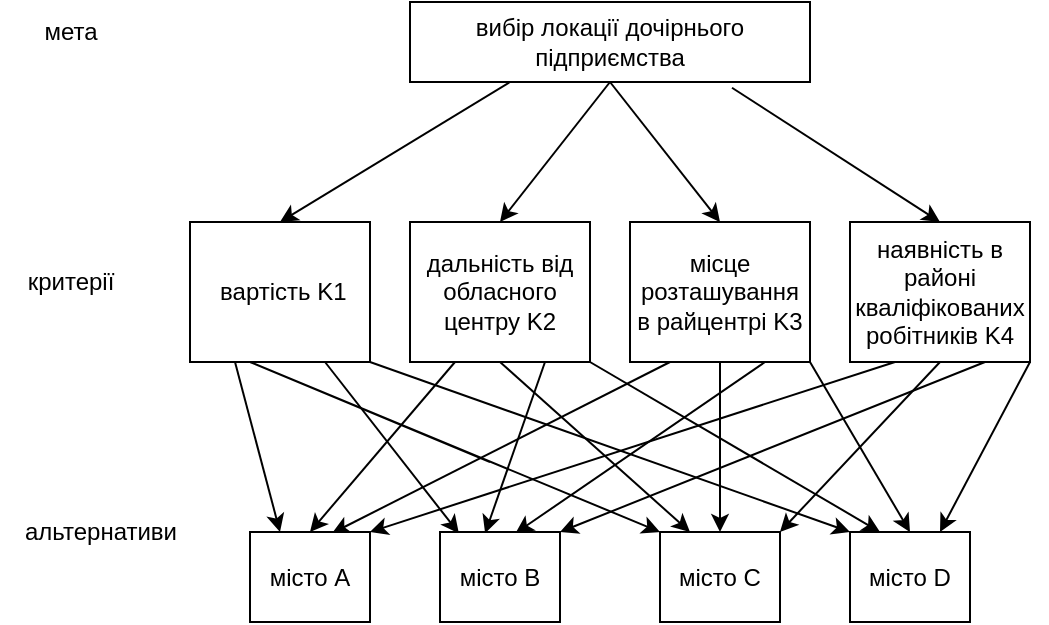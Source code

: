 <mxfile version="20.8.10" type="device"><diagram name="Сторінка-1" id="z0Yi5t58o2bVNk1J8Bka"><mxGraphModel dx="559" dy="753" grid="1" gridSize="10" guides="1" tooltips="1" connect="1" arrows="1" fold="1" page="1" pageScale="1" pageWidth="827" pageHeight="1169" math="0" shadow="0"><root><mxCell id="0"/><mxCell id="1" parent="0"/><mxCell id="_RsKxl-niBJSuPSPKGhI-1" value="вибір локації дочірнього підприємства" style="rounded=0;whiteSpace=wrap;html=1;" vertex="1" parent="1"><mxGeometry x="360" y="320" width="200" height="40" as="geometry"/></mxCell><mxCell id="_RsKxl-niBJSuPSPKGhI-2" value="&amp;nbsp;вартість K1" style="rounded=0;whiteSpace=wrap;html=1;" vertex="1" parent="1"><mxGeometry x="250" y="430" width="90" height="70" as="geometry"/></mxCell><mxCell id="_RsKxl-niBJSuPSPKGhI-3" value="мета" style="text;html=1;align=center;verticalAlign=middle;resizable=0;points=[];autosize=1;strokeColor=none;fillColor=none;" vertex="1" parent="1"><mxGeometry x="165" y="320" width="50" height="30" as="geometry"/></mxCell><mxCell id="_RsKxl-niBJSuPSPKGhI-4" value="критерії" style="text;html=1;align=center;verticalAlign=middle;resizable=0;points=[];autosize=1;strokeColor=none;fillColor=none;" vertex="1" parent="1"><mxGeometry x="155" y="445" width="70" height="30" as="geometry"/></mxCell><mxCell id="_RsKxl-niBJSuPSPKGhI-5" value="альтернативи" style="text;html=1;align=center;verticalAlign=middle;resizable=0;points=[];autosize=1;strokeColor=none;fillColor=none;" vertex="1" parent="1"><mxGeometry x="155" y="570" width="100" height="30" as="geometry"/></mxCell><mxCell id="_RsKxl-niBJSuPSPKGhI-6" value="дальність від обласного центру K2" style="rounded=0;whiteSpace=wrap;html=1;" vertex="1" parent="1"><mxGeometry x="360" y="430" width="90" height="70" as="geometry"/></mxCell><mxCell id="_RsKxl-niBJSuPSPKGhI-7" value="місце розташування в райцентрі K3" style="rounded=0;whiteSpace=wrap;html=1;" vertex="1" parent="1"><mxGeometry x="470" y="430" width="90" height="70" as="geometry"/></mxCell><mxCell id="_RsKxl-niBJSuPSPKGhI-8" value="наявність в районі кваліфікованих робітників K4" style="rounded=0;whiteSpace=wrap;html=1;" vertex="1" parent="1"><mxGeometry x="580" y="430" width="90" height="70" as="geometry"/></mxCell><mxCell id="_RsKxl-niBJSuPSPKGhI-9" value="" style="endArrow=classic;html=1;rounded=0;exitX=0.25;exitY=1;exitDx=0;exitDy=0;entryX=0.5;entryY=0;entryDx=0;entryDy=0;" edge="1" parent="1" source="_RsKxl-niBJSuPSPKGhI-1" target="_RsKxl-niBJSuPSPKGhI-2"><mxGeometry width="50" height="50" relative="1" as="geometry"><mxPoint x="370" y="480" as="sourcePoint"/><mxPoint x="420" y="430" as="targetPoint"/></mxGeometry></mxCell><mxCell id="_RsKxl-niBJSuPSPKGhI-10" value="" style="endArrow=classic;html=1;rounded=0;exitX=0.805;exitY=1.072;exitDx=0;exitDy=0;entryX=0.5;entryY=0;entryDx=0;entryDy=0;exitPerimeter=0;" edge="1" parent="1" source="_RsKxl-niBJSuPSPKGhI-1" target="_RsKxl-niBJSuPSPKGhI-8"><mxGeometry width="50" height="50" relative="1" as="geometry"><mxPoint x="370" y="480" as="sourcePoint"/><mxPoint x="420" y="430" as="targetPoint"/></mxGeometry></mxCell><mxCell id="_RsKxl-niBJSuPSPKGhI-11" value="" style="endArrow=classic;html=1;rounded=0;exitX=0.5;exitY=1;exitDx=0;exitDy=0;entryX=0.5;entryY=0;entryDx=0;entryDy=0;" edge="1" parent="1" source="_RsKxl-niBJSuPSPKGhI-1" target="_RsKxl-niBJSuPSPKGhI-7"><mxGeometry width="50" height="50" relative="1" as="geometry"><mxPoint x="370" y="480" as="sourcePoint"/><mxPoint x="420" y="430" as="targetPoint"/></mxGeometry></mxCell><mxCell id="_RsKxl-niBJSuPSPKGhI-12" value="" style="endArrow=classic;html=1;rounded=0;exitX=0.5;exitY=1;exitDx=0;exitDy=0;entryX=0.5;entryY=0;entryDx=0;entryDy=0;" edge="1" parent="1" source="_RsKxl-niBJSuPSPKGhI-1" target="_RsKxl-niBJSuPSPKGhI-6"><mxGeometry width="50" height="50" relative="1" as="geometry"><mxPoint x="370" y="480" as="sourcePoint"/><mxPoint x="420" y="430" as="targetPoint"/></mxGeometry></mxCell><mxCell id="_RsKxl-niBJSuPSPKGhI-15" value="" style="endArrow=classic;html=1;rounded=0;exitX=0.25;exitY=1;exitDx=0;exitDy=0;entryX=0.25;entryY=0;entryDx=0;entryDy=0;" edge="1" parent="1" source="_RsKxl-niBJSuPSPKGhI-2" target="_RsKxl-niBJSuPSPKGhI-24"><mxGeometry width="50" height="50" relative="1" as="geometry"><mxPoint x="370" y="550" as="sourcePoint"/><mxPoint x="300" y="570" as="targetPoint"/></mxGeometry></mxCell><mxCell id="_RsKxl-niBJSuPSPKGhI-16" value="" style="endArrow=classic;html=1;rounded=0;exitX=0.25;exitY=1;exitDx=0;exitDy=0;entryX=0.5;entryY=0;entryDx=0;entryDy=0;" edge="1" parent="1" source="_RsKxl-niBJSuPSPKGhI-6" target="_RsKxl-niBJSuPSPKGhI-24"><mxGeometry width="50" height="50" relative="1" as="geometry"><mxPoint x="370" y="550" as="sourcePoint"/><mxPoint x="332.5" y="570" as="targetPoint"/></mxGeometry></mxCell><mxCell id="_RsKxl-niBJSuPSPKGhI-17" value="" style="endArrow=classic;html=1;rounded=0;entryX=0.683;entryY=0.014;entryDx=0;entryDy=0;entryPerimeter=0;" edge="1" parent="1" target="_RsKxl-niBJSuPSPKGhI-24"><mxGeometry width="50" height="50" relative="1" as="geometry"><mxPoint x="490" y="500" as="sourcePoint"/><mxPoint x="365" y="570" as="targetPoint"/></mxGeometry></mxCell><mxCell id="_RsKxl-niBJSuPSPKGhI-18" value="" style="endArrow=classic;html=1;rounded=0;entryX=1;entryY=0;entryDx=0;entryDy=0;exitX=0.25;exitY=1;exitDx=0;exitDy=0;" edge="1" parent="1" source="_RsKxl-niBJSuPSPKGhI-8" target="_RsKxl-niBJSuPSPKGhI-24"><mxGeometry width="50" height="50" relative="1" as="geometry"><mxPoint x="370" y="550" as="sourcePoint"/><mxPoint x="397.5" y="570" as="targetPoint"/></mxGeometry></mxCell><mxCell id="_RsKxl-niBJSuPSPKGhI-19" value="" style="endArrow=classic;html=1;rounded=0;entryX=0.157;entryY=0.014;entryDx=0;entryDy=0;exitX=0.75;exitY=1;exitDx=0;exitDy=0;entryPerimeter=0;" edge="1" parent="1" source="_RsKxl-niBJSuPSPKGhI-2" target="_RsKxl-niBJSuPSPKGhI-25"><mxGeometry width="50" height="50" relative="1" as="geometry"><mxPoint x="370" y="550" as="sourcePoint"/><mxPoint x="522.5" y="570" as="targetPoint"/></mxGeometry></mxCell><mxCell id="_RsKxl-niBJSuPSPKGhI-20" value="" style="endArrow=classic;html=1;rounded=0;entryX=0.376;entryY=0.014;entryDx=0;entryDy=0;exitX=0.75;exitY=1;exitDx=0;exitDy=0;entryPerimeter=0;" edge="1" parent="1" source="_RsKxl-niBJSuPSPKGhI-6" target="_RsKxl-niBJSuPSPKGhI-25"><mxGeometry width="50" height="50" relative="1" as="geometry"><mxPoint x="370" y="550" as="sourcePoint"/><mxPoint x="555" y="570" as="targetPoint"/></mxGeometry></mxCell><mxCell id="_RsKxl-niBJSuPSPKGhI-21" value="" style="endArrow=classic;html=1;rounded=0;entryX=0.629;entryY=0.014;entryDx=0;entryDy=0;exitX=0.75;exitY=1;exitDx=0;exitDy=0;entryPerimeter=0;" edge="1" parent="1" source="_RsKxl-niBJSuPSPKGhI-7" target="_RsKxl-niBJSuPSPKGhI-25"><mxGeometry width="50" height="50" relative="1" as="geometry"><mxPoint x="370" y="550" as="sourcePoint"/><mxPoint x="587.5" y="570" as="targetPoint"/></mxGeometry></mxCell><mxCell id="_RsKxl-niBJSuPSPKGhI-22" value="" style="endArrow=classic;html=1;rounded=0;entryX=1;entryY=0;entryDx=0;entryDy=0;exitX=0.75;exitY=1;exitDx=0;exitDy=0;" edge="1" parent="1" source="_RsKxl-niBJSuPSPKGhI-8" target="_RsKxl-niBJSuPSPKGhI-25"><mxGeometry width="50" height="50" relative="1" as="geometry"><mxPoint x="370" y="550" as="sourcePoint"/><mxPoint x="620" y="570" as="targetPoint"/></mxGeometry></mxCell><mxCell id="_RsKxl-niBJSuPSPKGhI-24" value="місто A" style="rounded=0;whiteSpace=wrap;html=1;" vertex="1" parent="1"><mxGeometry x="280" y="585" width="60" height="45" as="geometry"/></mxCell><mxCell id="_RsKxl-niBJSuPSPKGhI-25" value="місто B" style="rounded=0;whiteSpace=wrap;html=1;" vertex="1" parent="1"><mxGeometry x="375" y="585" width="60" height="45" as="geometry"/></mxCell><mxCell id="_RsKxl-niBJSuPSPKGhI-26" value="місто C" style="rounded=0;whiteSpace=wrap;html=1;" vertex="1" parent="1"><mxGeometry x="485" y="585" width="60" height="45" as="geometry"/></mxCell><mxCell id="_RsKxl-niBJSuPSPKGhI-27" value="місто D" style="rounded=0;whiteSpace=wrap;html=1;" vertex="1" parent="1"><mxGeometry x="580" y="585" width="60" height="45" as="geometry"/></mxCell><mxCell id="_RsKxl-niBJSuPSPKGhI-29" value="" style="endArrow=classic;html=1;rounded=0;entryX=0;entryY=0;entryDx=0;entryDy=0;" edge="1" parent="1" target="_RsKxl-niBJSuPSPKGhI-26"><mxGeometry width="50" height="50" relative="1" as="geometry"><mxPoint x="400" y="550" as="sourcePoint"/><mxPoint x="450" y="500" as="targetPoint"/><Array as="points"><mxPoint x="280" y="500"/></Array></mxGeometry></mxCell><mxCell id="_RsKxl-niBJSuPSPKGhI-30" value="" style="endArrow=classic;html=1;rounded=0;exitX=1;exitY=1;exitDx=0;exitDy=0;entryX=0;entryY=0;entryDx=0;entryDy=0;" edge="1" parent="1" source="_RsKxl-niBJSuPSPKGhI-2" target="_RsKxl-niBJSuPSPKGhI-27"><mxGeometry width="50" height="50" relative="1" as="geometry"><mxPoint x="400" y="550" as="sourcePoint"/><mxPoint x="450" y="500" as="targetPoint"/></mxGeometry></mxCell><mxCell id="_RsKxl-niBJSuPSPKGhI-31" value="" style="endArrow=classic;html=1;rounded=0;exitX=0.5;exitY=1;exitDx=0;exitDy=0;" edge="1" parent="1" source="_RsKxl-niBJSuPSPKGhI-6"><mxGeometry width="50" height="50" relative="1" as="geometry"><mxPoint x="400" y="550" as="sourcePoint"/><mxPoint x="500" y="585" as="targetPoint"/></mxGeometry></mxCell><mxCell id="_RsKxl-niBJSuPSPKGhI-32" value="" style="endArrow=classic;html=1;rounded=0;entryX=0.25;entryY=0;entryDx=0;entryDy=0;exitX=1;exitY=1;exitDx=0;exitDy=0;" edge="1" parent="1" source="_RsKxl-niBJSuPSPKGhI-6" target="_RsKxl-niBJSuPSPKGhI-27"><mxGeometry width="50" height="50" relative="1" as="geometry"><mxPoint x="400" y="550" as="sourcePoint"/><mxPoint x="450" y="500" as="targetPoint"/></mxGeometry></mxCell><mxCell id="_RsKxl-niBJSuPSPKGhI-33" value="" style="endArrow=classic;html=1;rounded=0;entryX=1;entryY=0;entryDx=0;entryDy=0;exitX=0.5;exitY=1;exitDx=0;exitDy=0;" edge="1" parent="1" source="_RsKxl-niBJSuPSPKGhI-8" target="_RsKxl-niBJSuPSPKGhI-26"><mxGeometry width="50" height="50" relative="1" as="geometry"><mxPoint x="400" y="550" as="sourcePoint"/><mxPoint x="450" y="500" as="targetPoint"/></mxGeometry></mxCell><mxCell id="_RsKxl-niBJSuPSPKGhI-34" value="" style="endArrow=classic;html=1;rounded=0;exitX=1;exitY=1;exitDx=0;exitDy=0;entryX=0.75;entryY=0;entryDx=0;entryDy=0;" edge="1" parent="1" source="_RsKxl-niBJSuPSPKGhI-8" target="_RsKxl-niBJSuPSPKGhI-27"><mxGeometry width="50" height="50" relative="1" as="geometry"><mxPoint x="400" y="550" as="sourcePoint"/><mxPoint x="450" y="500" as="targetPoint"/></mxGeometry></mxCell><mxCell id="_RsKxl-niBJSuPSPKGhI-35" value="" style="endArrow=classic;html=1;rounded=0;entryX=0.5;entryY=0;entryDx=0;entryDy=0;exitX=1;exitY=1;exitDx=0;exitDy=0;" edge="1" parent="1" source="_RsKxl-niBJSuPSPKGhI-7" target="_RsKxl-niBJSuPSPKGhI-27"><mxGeometry width="50" height="50" relative="1" as="geometry"><mxPoint x="400" y="550" as="sourcePoint"/><mxPoint x="450" y="500" as="targetPoint"/></mxGeometry></mxCell><mxCell id="_RsKxl-niBJSuPSPKGhI-36" value="" style="endArrow=classic;html=1;rounded=0;entryX=0.5;entryY=0;entryDx=0;entryDy=0;exitX=0.5;exitY=1;exitDx=0;exitDy=0;" edge="1" parent="1" source="_RsKxl-niBJSuPSPKGhI-7" target="_RsKxl-niBJSuPSPKGhI-26"><mxGeometry width="50" height="50" relative="1" as="geometry"><mxPoint x="400" y="550" as="sourcePoint"/><mxPoint x="450" y="500" as="targetPoint"/></mxGeometry></mxCell></root></mxGraphModel></diagram></mxfile>
